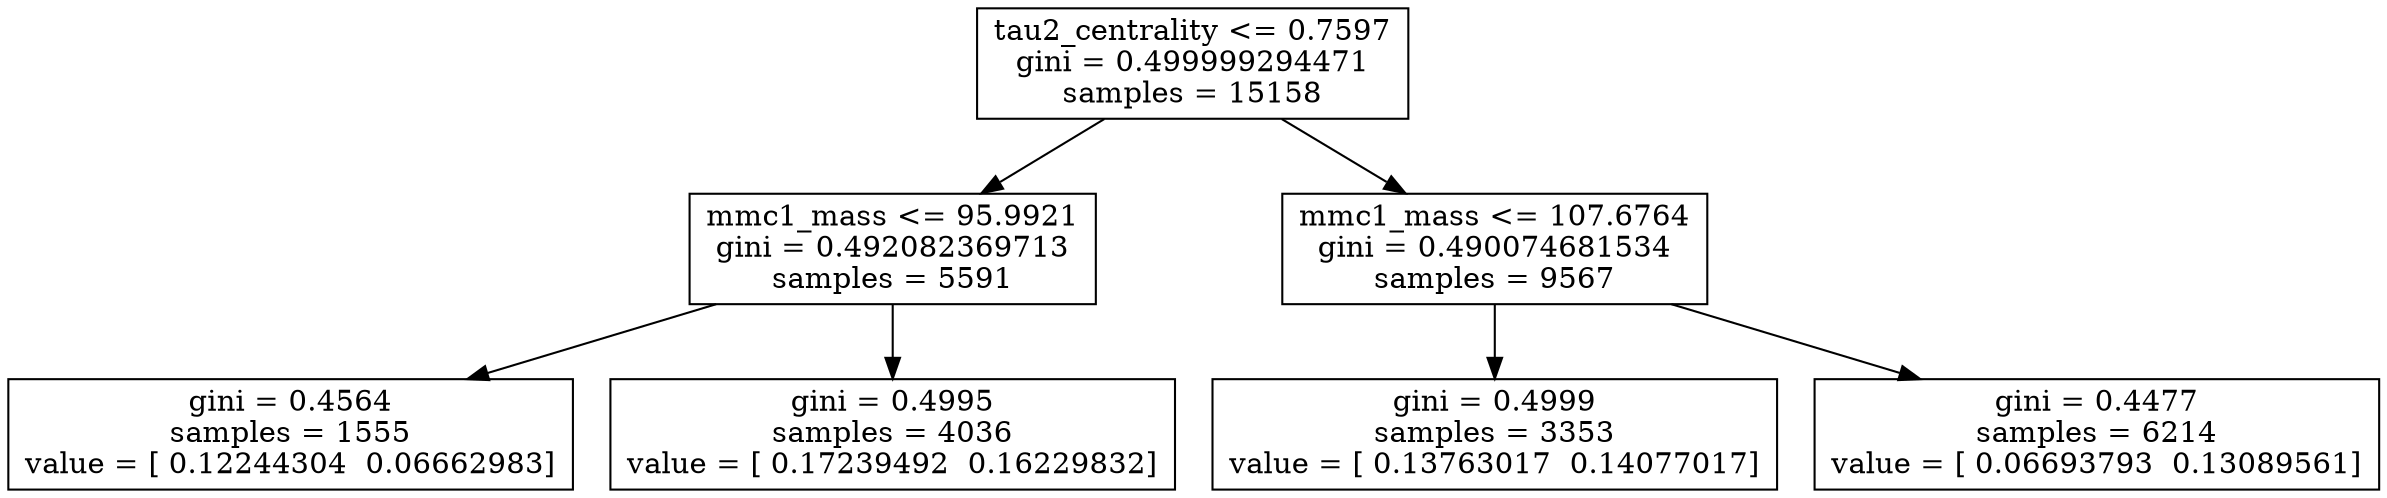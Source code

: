 digraph Tree {
0 [label="tau2_centrality <= 0.7597\ngini = 0.499999294471\nsamples = 15158", shape="box"] ;
1 [label="mmc1_mass <= 95.9921\ngini = 0.492082369713\nsamples = 5591", shape="box"] ;
0 -> 1 ;
2 [label="gini = 0.4564\nsamples = 1555\nvalue = [ 0.12244304  0.06662983]", shape="box"] ;
1 -> 2 ;
3 [label="gini = 0.4995\nsamples = 4036\nvalue = [ 0.17239492  0.16229832]", shape="box"] ;
1 -> 3 ;
4 [label="mmc1_mass <= 107.6764\ngini = 0.490074681534\nsamples = 9567", shape="box"] ;
0 -> 4 ;
5 [label="gini = 0.4999\nsamples = 3353\nvalue = [ 0.13763017  0.14077017]", shape="box"] ;
4 -> 5 ;
6 [label="gini = 0.4477\nsamples = 6214\nvalue = [ 0.06693793  0.13089561]", shape="box"] ;
4 -> 6 ;
}